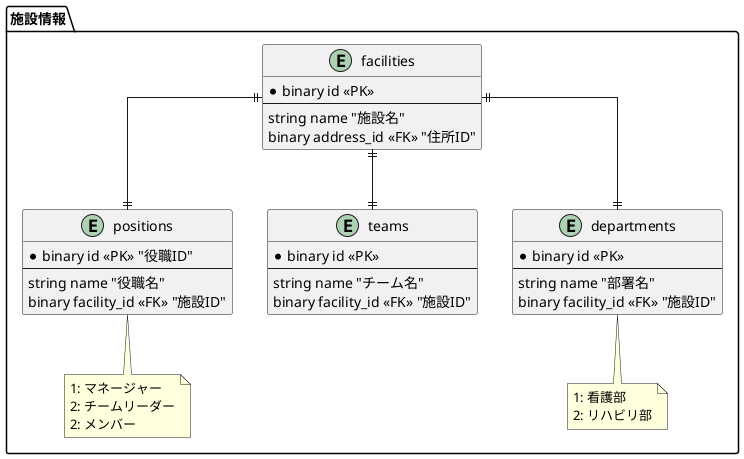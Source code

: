 @startuml entity-relationship-diagram
skinparam linetype ortho
package 施設情報 {
  entity facilities {
    * binary id <<PK>>
    --
    string name "施設名"
    binary address_id <<FK>> "住所ID"
  }
  entity positions {
    * binary id <<PK>> "役職ID"
    --
    string name "役職名"
    binary facility_id <<FK>> "施設ID"
  }

  entity teams {
    * binary id <<PK>>
    --
    string name "チーム名"
    binary facility_id <<FK>> "施設ID"
  }

  note bottom of positions
    1: マネージャー
    2: チームリーダー
    2: メンバー
  end note

  entity departments {
    * binary id <<PK>>
    --
    string name "部署名"
    binary facility_id <<FK>> "施設ID"
  }

  note bottom of departments
    1: 看護部
    2: リハビリ部
  end note
  facilities ||--|| positions
  facilities ||--|| teams
  facilities ||--|| departments
}


@enduml